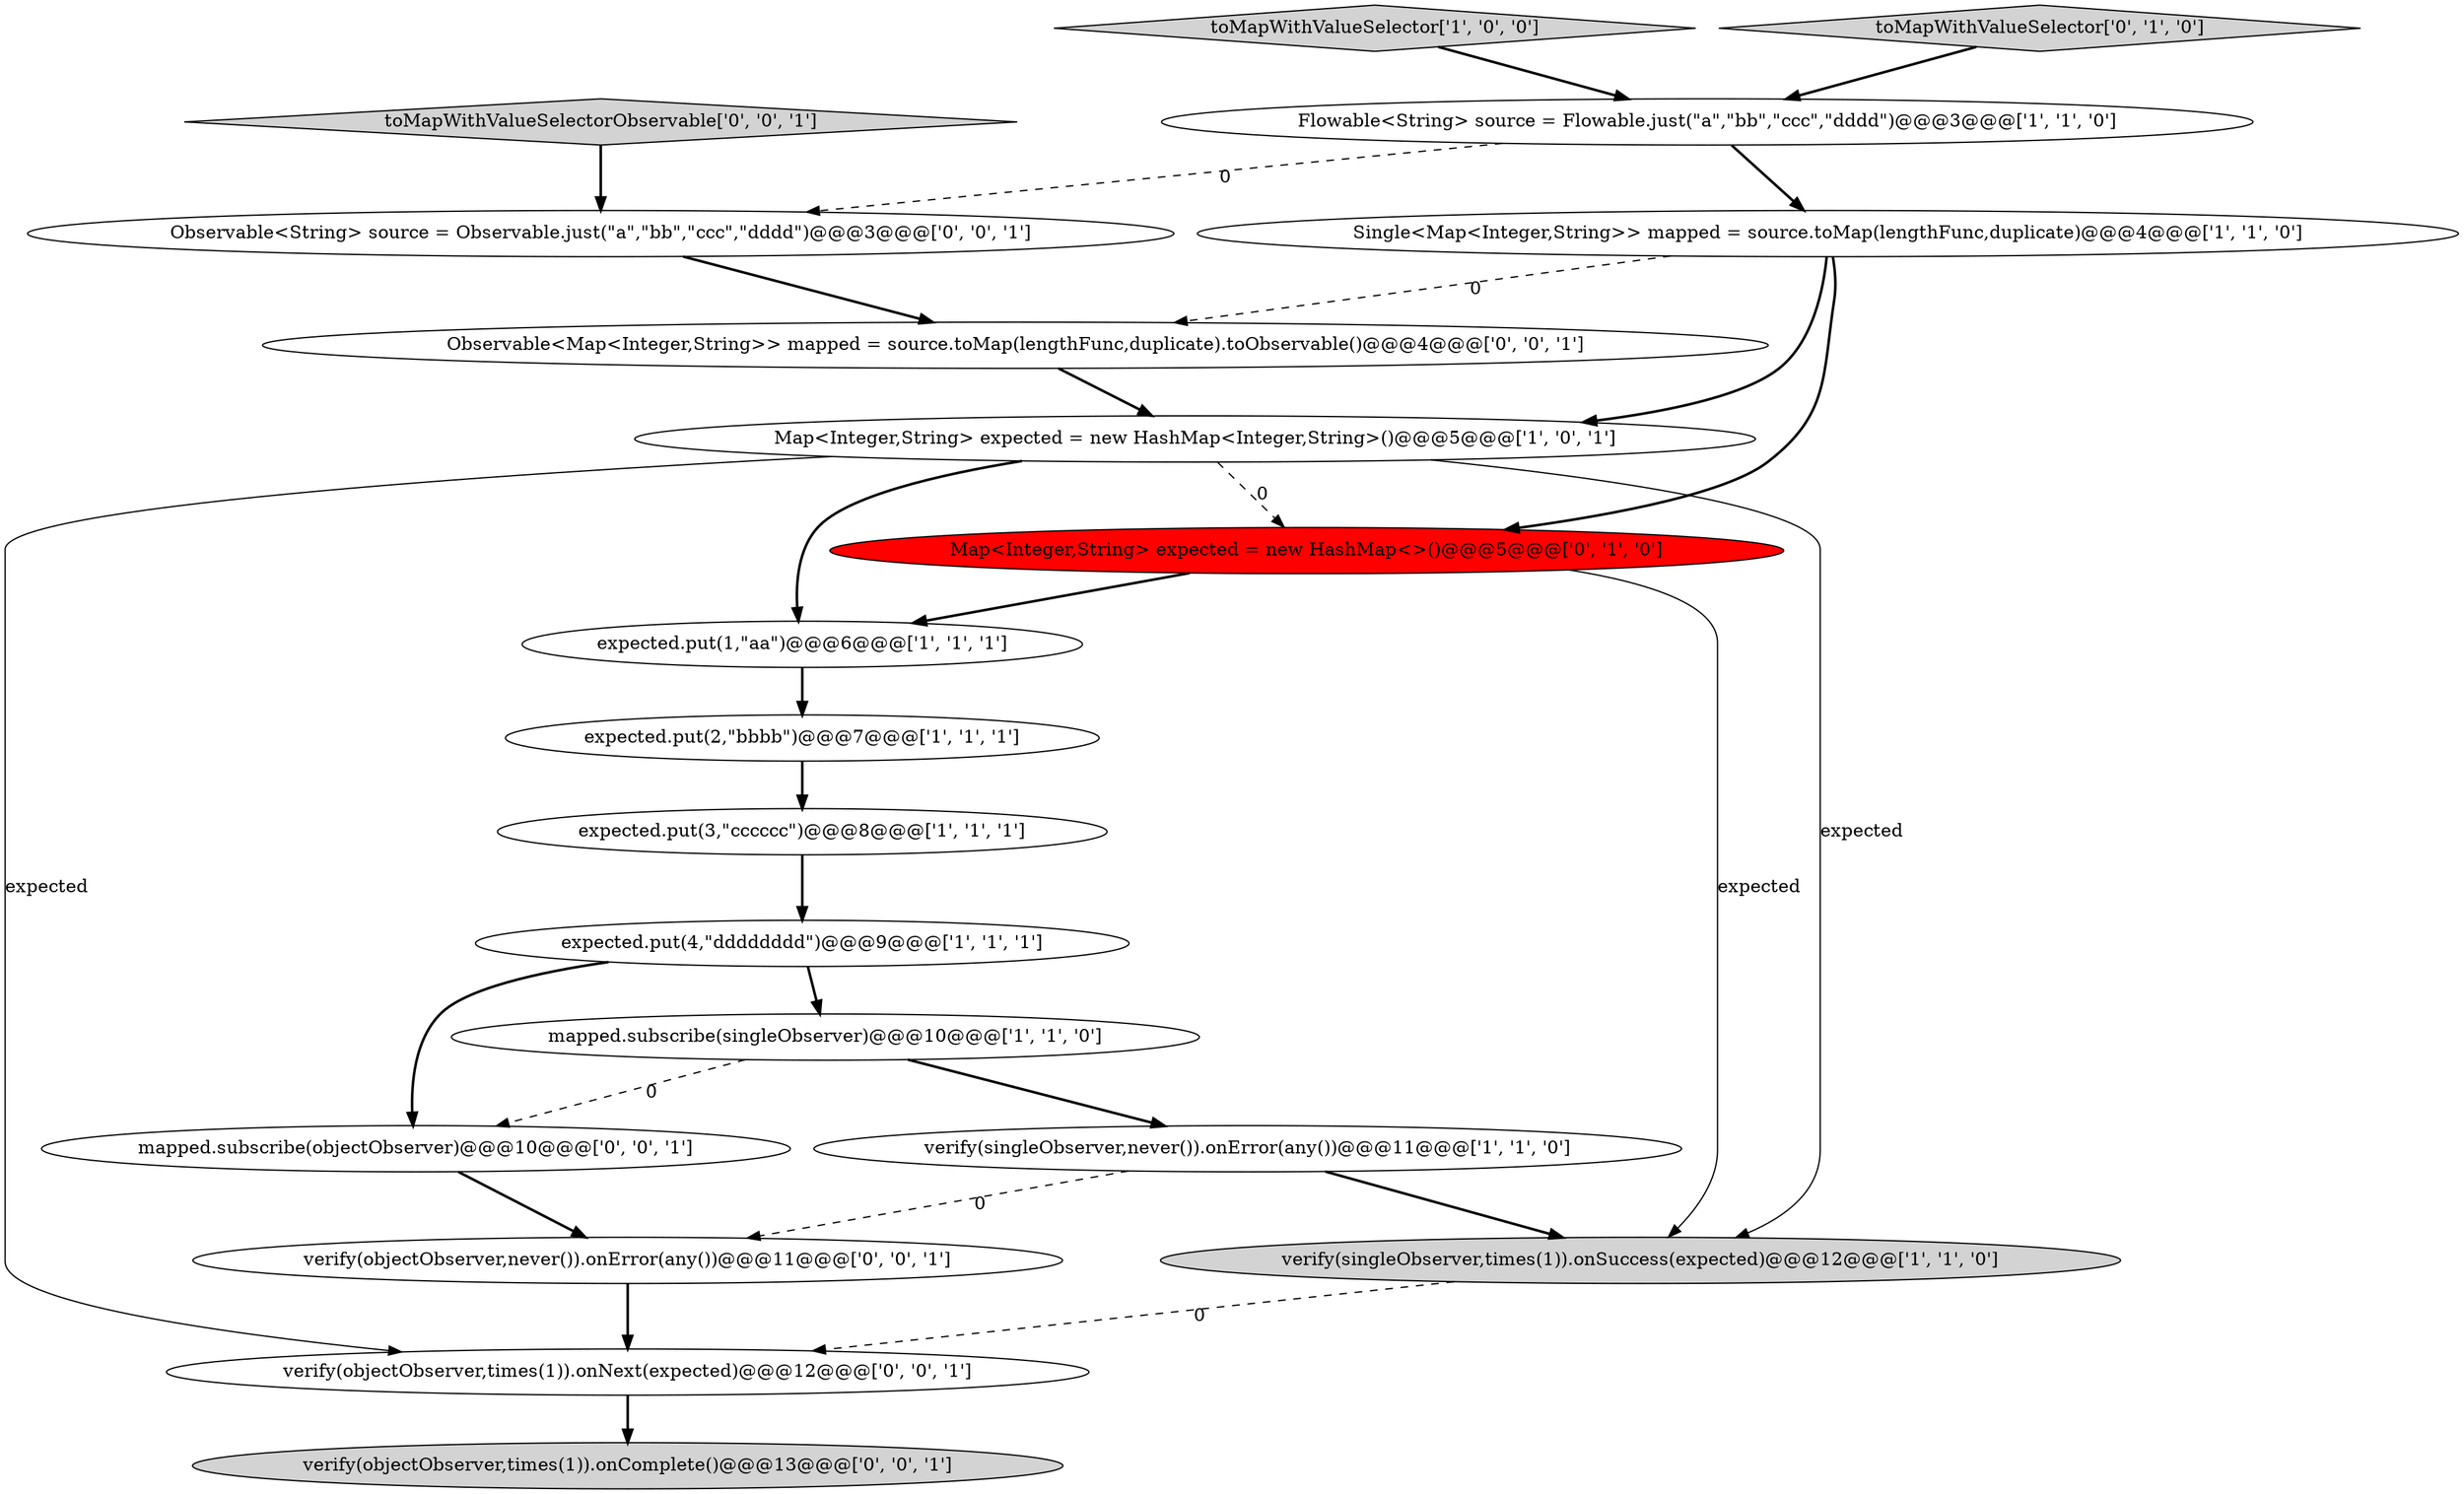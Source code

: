 digraph {
17 [style = filled, label = "verify(objectObserver,times(1)).onComplete()@@@13@@@['0', '0', '1']", fillcolor = lightgray, shape = ellipse image = "AAA0AAABBB3BBB"];
14 [style = filled, label = "verify(objectObserver,times(1)).onNext(expected)@@@12@@@['0', '0', '1']", fillcolor = white, shape = ellipse image = "AAA0AAABBB3BBB"];
5 [style = filled, label = "Flowable<String> source = Flowable.just(\"a\",\"bb\",\"ccc\",\"dddd\")@@@3@@@['1', '1', '0']", fillcolor = white, shape = ellipse image = "AAA0AAABBB1BBB"];
7 [style = filled, label = "expected.put(1,\"aa\")@@@6@@@['1', '1', '1']", fillcolor = white, shape = ellipse image = "AAA0AAABBB1BBB"];
8 [style = filled, label = "Single<Map<Integer,String>> mapped = source.toMap(lengthFunc,duplicate)@@@4@@@['1', '1', '0']", fillcolor = white, shape = ellipse image = "AAA0AAABBB1BBB"];
10 [style = filled, label = "expected.put(3,\"cccccc\")@@@8@@@['1', '1', '1']", fillcolor = white, shape = ellipse image = "AAA0AAABBB1BBB"];
13 [style = filled, label = "mapped.subscribe(objectObserver)@@@10@@@['0', '0', '1']", fillcolor = white, shape = ellipse image = "AAA0AAABBB3BBB"];
16 [style = filled, label = "toMapWithValueSelectorObservable['0', '0', '1']", fillcolor = lightgray, shape = diamond image = "AAA0AAABBB3BBB"];
3 [style = filled, label = "Map<Integer,String> expected = new HashMap<Integer,String>()@@@5@@@['1', '0', '1']", fillcolor = white, shape = ellipse image = "AAA0AAABBB1BBB"];
18 [style = filled, label = "Observable<Map<Integer,String>> mapped = source.toMap(lengthFunc,duplicate).toObservable()@@@4@@@['0', '0', '1']", fillcolor = white, shape = ellipse image = "AAA0AAABBB3BBB"];
9 [style = filled, label = "toMapWithValueSelector['1', '0', '0']", fillcolor = lightgray, shape = diamond image = "AAA0AAABBB1BBB"];
12 [style = filled, label = "Map<Integer,String> expected = new HashMap<>()@@@5@@@['0', '1', '0']", fillcolor = red, shape = ellipse image = "AAA1AAABBB2BBB"];
4 [style = filled, label = "mapped.subscribe(singleObserver)@@@10@@@['1', '1', '0']", fillcolor = white, shape = ellipse image = "AAA0AAABBB1BBB"];
15 [style = filled, label = "Observable<String> source = Observable.just(\"a\",\"bb\",\"ccc\",\"dddd\")@@@3@@@['0', '0', '1']", fillcolor = white, shape = ellipse image = "AAA0AAABBB3BBB"];
2 [style = filled, label = "expected.put(4,\"dddddddd\")@@@9@@@['1', '1', '1']", fillcolor = white, shape = ellipse image = "AAA0AAABBB1BBB"];
11 [style = filled, label = "toMapWithValueSelector['0', '1', '0']", fillcolor = lightgray, shape = diamond image = "AAA0AAABBB2BBB"];
0 [style = filled, label = "verify(singleObserver,never()).onError(any())@@@11@@@['1', '1', '0']", fillcolor = white, shape = ellipse image = "AAA0AAABBB1BBB"];
1 [style = filled, label = "expected.put(2,\"bbbb\")@@@7@@@['1', '1', '1']", fillcolor = white, shape = ellipse image = "AAA0AAABBB1BBB"];
19 [style = filled, label = "verify(objectObserver,never()).onError(any())@@@11@@@['0', '0', '1']", fillcolor = white, shape = ellipse image = "AAA0AAABBB3BBB"];
6 [style = filled, label = "verify(singleObserver,times(1)).onSuccess(expected)@@@12@@@['1', '1', '0']", fillcolor = lightgray, shape = ellipse image = "AAA0AAABBB1BBB"];
16->15 [style = bold, label=""];
5->8 [style = bold, label=""];
18->3 [style = bold, label=""];
7->1 [style = bold, label=""];
0->6 [style = bold, label=""];
0->19 [style = dashed, label="0"];
12->6 [style = solid, label="expected"];
8->3 [style = bold, label=""];
14->17 [style = bold, label=""];
6->14 [style = dashed, label="0"];
3->6 [style = solid, label="expected"];
2->4 [style = bold, label=""];
15->18 [style = bold, label=""];
12->7 [style = bold, label=""];
4->0 [style = bold, label=""];
2->13 [style = bold, label=""];
11->5 [style = bold, label=""];
13->19 [style = bold, label=""];
19->14 [style = bold, label=""];
3->12 [style = dashed, label="0"];
3->7 [style = bold, label=""];
9->5 [style = bold, label=""];
3->14 [style = solid, label="expected"];
8->18 [style = dashed, label="0"];
10->2 [style = bold, label=""];
4->13 [style = dashed, label="0"];
5->15 [style = dashed, label="0"];
1->10 [style = bold, label=""];
8->12 [style = bold, label=""];
}
